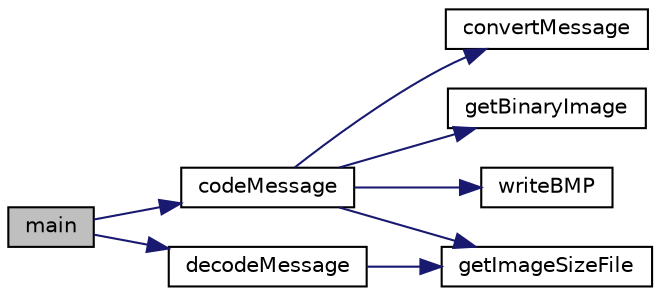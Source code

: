 digraph "main"
{
  edge [fontname="Helvetica",fontsize="10",labelfontname="Helvetica",labelfontsize="10"];
  node [fontname="Helvetica",fontsize="10",shape=record];
  rankdir="LR";
  Node28 [label="main",height=0.2,width=0.4,color="black", fillcolor="grey75", style="filled", fontcolor="black"];
  Node28 -> Node29 [color="midnightblue",fontsize="10",style="solid",fontname="Helvetica"];
  Node29 [label="codeMessage",height=0.2,width=0.4,color="black", fillcolor="white", style="filled",URL="$main_8cpp.html#a03ef90e60e58396b40c0cca789af94dd"];
  Node29 -> Node30 [color="midnightblue",fontsize="10",style="solid",fontname="Helvetica"];
  Node30 [label="convertMessage",height=0.2,width=0.4,color="black", fillcolor="white", style="filled",URL="$main_8cpp.html#ac732aedb051236417839ee66e7582983"];
  Node29 -> Node31 [color="midnightblue",fontsize="10",style="solid",fontname="Helvetica"];
  Node31 [label="getBinaryImage",height=0.2,width=0.4,color="black", fillcolor="white", style="filled",URL="$main_8cpp.html#a2cbe5da922abfa239baa9b4f30d071eb"];
  Node29 -> Node32 [color="midnightblue",fontsize="10",style="solid",fontname="Helvetica"];
  Node32 [label="getImageSizeFile",height=0.2,width=0.4,color="black", fillcolor="white", style="filled",URL="$main_8cpp.html#aed1744b82ed95fcbc1ce1fbcb3063c8b"];
  Node29 -> Node33 [color="midnightblue",fontsize="10",style="solid",fontname="Helvetica"];
  Node33 [label="writeBMP",height=0.2,width=0.4,color="black", fillcolor="white", style="filled",URL="$main_8cpp.html#a27a17271e9c553565c2f14da71e90f9d"];
  Node28 -> Node34 [color="midnightblue",fontsize="10",style="solid",fontname="Helvetica"];
  Node34 [label="decodeMessage",height=0.2,width=0.4,color="black", fillcolor="white", style="filled",URL="$main_8cpp.html#ac7c44c85c49a29b52ff0b791b1b33648"];
  Node34 -> Node32 [color="midnightblue",fontsize="10",style="solid",fontname="Helvetica"];
}
